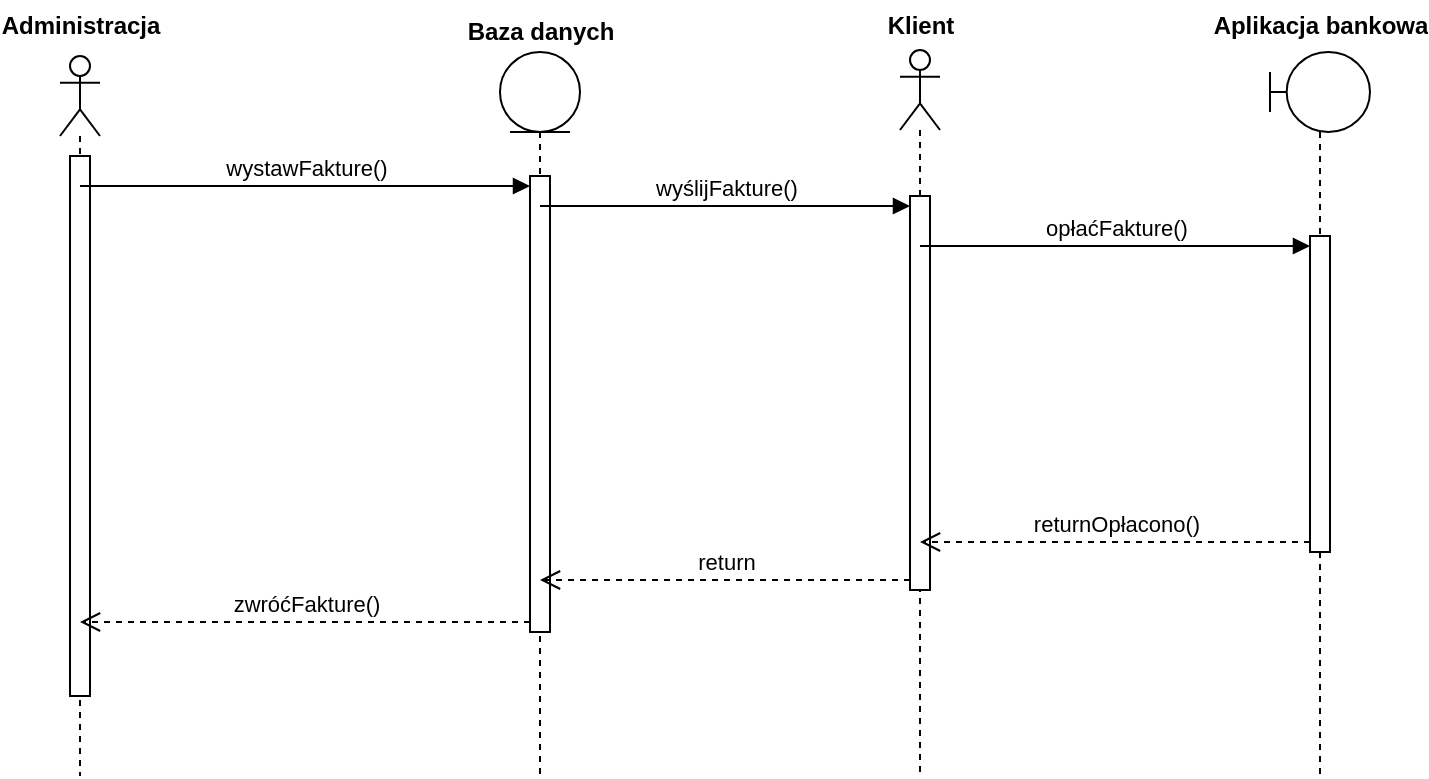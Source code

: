 <mxfile version="24.3.1" type="device">
  <diagram id="C5RBs43oDa-KdzZeNtuy" name="Page-1">
    <mxGraphModel dx="1674" dy="738" grid="1" gridSize="10" guides="1" tooltips="1" connect="1" arrows="1" fold="1" page="1" pageScale="1" pageWidth="827" pageHeight="1169" math="0" shadow="0">
      <root>
        <mxCell id="WIyWlLk6GJQsqaUBKTNV-0" />
        <mxCell id="WIyWlLk6GJQsqaUBKTNV-1" parent="WIyWlLk6GJQsqaUBKTNV-0" />
        <mxCell id="FIJbDI-REymxSYs-ddln-0" value="" style="shape=umlLifeline;perimeter=lifelinePerimeter;whiteSpace=wrap;html=1;container=1;dropTarget=0;collapsible=0;recursiveResize=0;outlineConnect=0;portConstraint=eastwest;newEdgeStyle={&quot;curved&quot;:0,&quot;rounded&quot;:0};participant=umlActor;" vertex="1" parent="WIyWlLk6GJQsqaUBKTNV-1">
          <mxGeometry x="480" y="37" width="20" height="363" as="geometry" />
        </mxCell>
        <mxCell id="FIJbDI-REymxSYs-ddln-29" value="" style="html=1;points=[[0,0,0,0,5],[0,1,0,0,-5],[1,0,0,0,5],[1,1,0,0,-5]];perimeter=orthogonalPerimeter;outlineConnect=0;targetShapes=umlLifeline;portConstraint=eastwest;newEdgeStyle={&quot;curved&quot;:0,&quot;rounded&quot;:0};" vertex="1" parent="FIJbDI-REymxSYs-ddln-0">
          <mxGeometry x="5" y="73" width="10" height="197" as="geometry" />
        </mxCell>
        <mxCell id="FIJbDI-REymxSYs-ddln-1" value="" style="shape=umlLifeline;perimeter=lifelinePerimeter;whiteSpace=wrap;html=1;container=1;dropTarget=0;collapsible=0;recursiveResize=0;outlineConnect=0;portConstraint=eastwest;newEdgeStyle={&quot;curved&quot;:0,&quot;rounded&quot;:0};participant=umlEntity;" vertex="1" parent="WIyWlLk6GJQsqaUBKTNV-1">
          <mxGeometry x="280" y="38" width="40" height="362" as="geometry" />
        </mxCell>
        <mxCell id="FIJbDI-REymxSYs-ddln-26" value="" style="html=1;points=[[0,0,0,0,5],[0,1,0,0,-5],[1,0,0,0,5],[1,1,0,0,-5]];perimeter=orthogonalPerimeter;outlineConnect=0;targetShapes=umlLifeline;portConstraint=eastwest;newEdgeStyle={&quot;curved&quot;:0,&quot;rounded&quot;:0};" vertex="1" parent="FIJbDI-REymxSYs-ddln-1">
          <mxGeometry x="15" y="62" width="10" height="228" as="geometry" />
        </mxCell>
        <mxCell id="FIJbDI-REymxSYs-ddln-4" value="Klient" style="text;align=center;fontStyle=1;verticalAlign=middle;spacingLeft=3;spacingRight=3;strokeColor=none;rotatable=0;points=[[0,0.5],[1,0.5]];portConstraint=eastwest;html=1;" vertex="1" parent="WIyWlLk6GJQsqaUBKTNV-1">
          <mxGeometry x="450" y="12" width="80" height="26" as="geometry" />
        </mxCell>
        <mxCell id="FIJbDI-REymxSYs-ddln-6" value="Baza danych" style="text;align=center;fontStyle=1;verticalAlign=middle;spacingLeft=3;spacingRight=3;strokeColor=none;rotatable=0;points=[[0,0.5],[1,0.5]];portConstraint=eastwest;html=1;" vertex="1" parent="WIyWlLk6GJQsqaUBKTNV-1">
          <mxGeometry x="260" y="15" width="80" height="26" as="geometry" />
        </mxCell>
        <mxCell id="FIJbDI-REymxSYs-ddln-14" value="" style="shape=umlLifeline;perimeter=lifelinePerimeter;whiteSpace=wrap;html=1;container=1;dropTarget=0;collapsible=0;recursiveResize=0;outlineConnect=0;portConstraint=eastwest;newEdgeStyle={&quot;curved&quot;:0,&quot;rounded&quot;:0};participant=umlActor;" vertex="1" parent="WIyWlLk6GJQsqaUBKTNV-1">
          <mxGeometry x="60" y="40" width="20" height="360" as="geometry" />
        </mxCell>
        <mxCell id="FIJbDI-REymxSYs-ddln-25" value="" style="html=1;points=[[0,0,0,0,5],[0,1,0,0,-5],[1,0,0,0,5],[1,1,0,0,-5]];perimeter=orthogonalPerimeter;outlineConnect=0;targetShapes=umlLifeline;portConstraint=eastwest;newEdgeStyle={&quot;curved&quot;:0,&quot;rounded&quot;:0};" vertex="1" parent="FIJbDI-REymxSYs-ddln-14">
          <mxGeometry x="5" y="50" width="10" height="270" as="geometry" />
        </mxCell>
        <mxCell id="FIJbDI-REymxSYs-ddln-15" value="Administracja" style="text;align=center;fontStyle=1;verticalAlign=middle;spacingLeft=3;spacingRight=3;strokeColor=none;rotatable=0;points=[[0,0.5],[1,0.5]];portConstraint=eastwest;html=1;" vertex="1" parent="WIyWlLk6GJQsqaUBKTNV-1">
          <mxGeometry x="30" y="12" width="80" height="26" as="geometry" />
        </mxCell>
        <mxCell id="FIJbDI-REymxSYs-ddln-23" value="" style="shape=umlLifeline;perimeter=lifelinePerimeter;whiteSpace=wrap;html=1;container=1;dropTarget=0;collapsible=0;recursiveResize=0;outlineConnect=0;portConstraint=eastwest;newEdgeStyle={&quot;curved&quot;:0,&quot;rounded&quot;:0};participant=umlBoundary;" vertex="1" parent="WIyWlLk6GJQsqaUBKTNV-1">
          <mxGeometry x="665" y="38" width="50" height="362" as="geometry" />
        </mxCell>
        <mxCell id="FIJbDI-REymxSYs-ddln-32" value="" style="html=1;points=[[0,0,0,0,5],[0,1,0,0,-5],[1,0,0,0,5],[1,1,0,0,-5]];perimeter=orthogonalPerimeter;outlineConnect=0;targetShapes=umlLifeline;portConstraint=eastwest;newEdgeStyle={&quot;curved&quot;:0,&quot;rounded&quot;:0};" vertex="1" parent="FIJbDI-REymxSYs-ddln-23">
          <mxGeometry x="20" y="92" width="10" height="158" as="geometry" />
        </mxCell>
        <mxCell id="FIJbDI-REymxSYs-ddln-24" value="Aplikacja bankowa" style="text;align=center;fontStyle=1;verticalAlign=middle;spacingLeft=3;spacingRight=3;strokeColor=none;rotatable=0;points=[[0,0.5],[1,0.5]];portConstraint=eastwest;html=1;" vertex="1" parent="WIyWlLk6GJQsqaUBKTNV-1">
          <mxGeometry x="650" y="12" width="80" height="26" as="geometry" />
        </mxCell>
        <mxCell id="FIJbDI-REymxSYs-ddln-27" value="wystawFakture()" style="html=1;verticalAlign=bottom;endArrow=block;curved=0;rounded=0;entryX=0;entryY=0;entryDx=0;entryDy=5;" edge="1" target="FIJbDI-REymxSYs-ddln-26" parent="WIyWlLk6GJQsqaUBKTNV-1" source="FIJbDI-REymxSYs-ddln-14">
          <mxGeometry relative="1" as="geometry">
            <mxPoint x="225" y="105" as="sourcePoint" />
          </mxGeometry>
        </mxCell>
        <mxCell id="FIJbDI-REymxSYs-ddln-28" value="zwróćFakture()" style="html=1;verticalAlign=bottom;endArrow=open;dashed=1;endSize=8;curved=0;rounded=0;exitX=0;exitY=1;exitDx=0;exitDy=-5;" edge="1" source="FIJbDI-REymxSYs-ddln-26" parent="WIyWlLk6GJQsqaUBKTNV-1" target="FIJbDI-REymxSYs-ddln-14">
          <mxGeometry relative="1" as="geometry">
            <mxPoint x="225" y="175" as="targetPoint" />
          </mxGeometry>
        </mxCell>
        <mxCell id="FIJbDI-REymxSYs-ddln-31" value="return" style="html=1;verticalAlign=bottom;endArrow=open;dashed=1;endSize=8;curved=0;rounded=0;exitX=0;exitY=1;exitDx=0;exitDy=-5;" edge="1" source="FIJbDI-REymxSYs-ddln-29" parent="WIyWlLk6GJQsqaUBKTNV-1" target="FIJbDI-REymxSYs-ddln-1">
          <mxGeometry relative="1" as="geometry">
            <mxPoint x="415" y="185" as="targetPoint" />
          </mxGeometry>
        </mxCell>
        <mxCell id="FIJbDI-REymxSYs-ddln-30" value="wyślijFakture()" style="html=1;verticalAlign=bottom;endArrow=block;curved=0;rounded=0;entryX=0;entryY=0;entryDx=0;entryDy=5;" edge="1" target="FIJbDI-REymxSYs-ddln-29" parent="WIyWlLk6GJQsqaUBKTNV-1" source="FIJbDI-REymxSYs-ddln-1">
          <mxGeometry relative="1" as="geometry">
            <mxPoint x="415" y="115" as="sourcePoint" />
          </mxGeometry>
        </mxCell>
        <mxCell id="FIJbDI-REymxSYs-ddln-33" value="opłaćFakture()" style="html=1;verticalAlign=bottom;endArrow=block;curved=0;rounded=0;entryX=0;entryY=0;entryDx=0;entryDy=5;" edge="1" target="FIJbDI-REymxSYs-ddln-32" parent="WIyWlLk6GJQsqaUBKTNV-1" source="FIJbDI-REymxSYs-ddln-0">
          <mxGeometry relative="1" as="geometry">
            <mxPoint x="615" y="135" as="sourcePoint" />
          </mxGeometry>
        </mxCell>
        <mxCell id="FIJbDI-REymxSYs-ddln-34" value="returnOpłacono()" style="html=1;verticalAlign=bottom;endArrow=open;dashed=1;endSize=8;curved=0;rounded=0;exitX=0;exitY=1;exitDx=0;exitDy=-5;" edge="1" source="FIJbDI-REymxSYs-ddln-32" parent="WIyWlLk6GJQsqaUBKTNV-1" target="FIJbDI-REymxSYs-ddln-0">
          <mxGeometry relative="1" as="geometry">
            <mxPoint x="615" y="205" as="targetPoint" />
          </mxGeometry>
        </mxCell>
      </root>
    </mxGraphModel>
  </diagram>
</mxfile>
